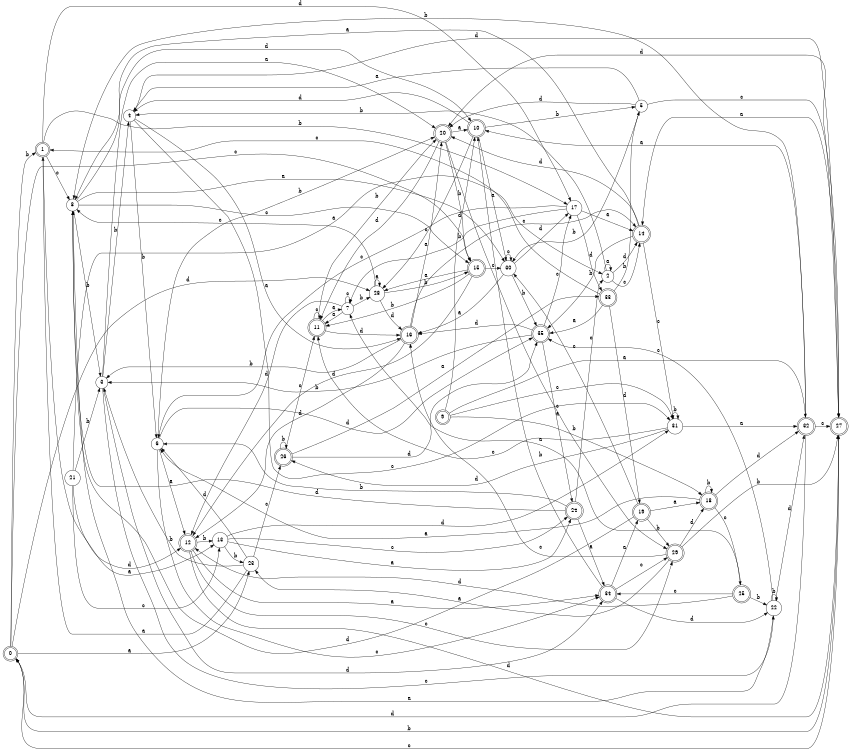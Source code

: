 digraph n29_2 {
__start0 [label="" shape="none"];

rankdir=LR;
size="8,5";

s0 [style="rounded,filled", color="black", fillcolor="white" shape="doublecircle", label="0"];
s1 [style="rounded,filled", color="black", fillcolor="white" shape="doublecircle", label="1"];
s2 [style="filled", color="black", fillcolor="white" shape="circle", label="2"];
s3 [style="filled", color="black", fillcolor="white" shape="circle", label="3"];
s4 [style="filled", color="black", fillcolor="white" shape="circle", label="4"];
s5 [style="filled", color="black", fillcolor="white" shape="circle", label="5"];
s6 [style="filled", color="black", fillcolor="white" shape="circle", label="6"];
s7 [style="filled", color="black", fillcolor="white" shape="circle", label="7"];
s8 [style="filled", color="black", fillcolor="white" shape="circle", label="8"];
s9 [style="rounded,filled", color="black", fillcolor="white" shape="doublecircle", label="9"];
s10 [style="rounded,filled", color="black", fillcolor="white" shape="doublecircle", label="10"];
s11 [style="rounded,filled", color="black", fillcolor="white" shape="doublecircle", label="11"];
s12 [style="rounded,filled", color="black", fillcolor="white" shape="doublecircle", label="12"];
s13 [style="filled", color="black", fillcolor="white" shape="circle", label="13"];
s14 [style="rounded,filled", color="black", fillcolor="white" shape="doublecircle", label="14"];
s15 [style="rounded,filled", color="black", fillcolor="white" shape="doublecircle", label="15"];
s16 [style="rounded,filled", color="black", fillcolor="white" shape="doublecircle", label="16"];
s17 [style="filled", color="black", fillcolor="white" shape="circle", label="17"];
s18 [style="rounded,filled", color="black", fillcolor="white" shape="doublecircle", label="18"];
s19 [style="rounded,filled", color="black", fillcolor="white" shape="doublecircle", label="19"];
s20 [style="rounded,filled", color="black", fillcolor="white" shape="doublecircle", label="20"];
s21 [style="filled", color="black", fillcolor="white" shape="circle", label="21"];
s22 [style="filled", color="black", fillcolor="white" shape="circle", label="22"];
s23 [style="filled", color="black", fillcolor="white" shape="circle", label="23"];
s24 [style="rounded,filled", color="black", fillcolor="white" shape="doublecircle", label="24"];
s25 [style="rounded,filled", color="black", fillcolor="white" shape="doublecircle", label="25"];
s26 [style="rounded,filled", color="black", fillcolor="white" shape="doublecircle", label="26"];
s27 [style="rounded,filled", color="black", fillcolor="white" shape="doublecircle", label="27"];
s28 [style="filled", color="black", fillcolor="white" shape="circle", label="28"];
s29 [style="rounded,filled", color="black", fillcolor="white" shape="doublecircle", label="29"];
s30 [style="filled", color="black", fillcolor="white" shape="circle", label="30"];
s31 [style="filled", color="black", fillcolor="white" shape="circle", label="31"];
s32 [style="rounded,filled", color="black", fillcolor="white" shape="doublecircle", label="32"];
s33 [style="rounded,filled", color="black", fillcolor="white" shape="doublecircle", label="33"];
s34 [style="rounded,filled", color="black", fillcolor="white" shape="doublecircle", label="34"];
s35 [style="rounded,filled", color="black", fillcolor="white" shape="doublecircle", label="35"];
s0 -> s23 [label="a"];
s0 -> s1 [label="b"];
s0 -> s15 [label="c"];
s0 -> s28 [label="d"];
s1 -> s13 [label="a"];
s1 -> s17 [label="b"];
s1 -> s8 [label="c"];
s1 -> s17 [label="d"];
s2 -> s2 [label="a"];
s2 -> s4 [label="b"];
s2 -> s14 [label="c"];
s2 -> s14 [label="d"];
s3 -> s20 [label="a"];
s3 -> s4 [label="b"];
s3 -> s22 [label="c"];
s3 -> s34 [label="d"];
s4 -> s16 [label="a"];
s4 -> s6 [label="b"];
s4 -> s31 [label="c"];
s4 -> s27 [label="d"];
s5 -> s4 [label="a"];
s5 -> s30 [label="b"];
s5 -> s27 [label="c"];
s5 -> s20 [label="d"];
s6 -> s12 [label="a"];
s6 -> s20 [label="b"];
s6 -> s34 [label="c"];
s6 -> s35 [label="d"];
s7 -> s11 [label="a"];
s7 -> s28 [label="b"];
s7 -> s7 [label="c"];
s7 -> s12 [label="d"];
s8 -> s30 [label="a"];
s8 -> s3 [label="b"];
s8 -> s15 [label="c"];
s8 -> s10 [label="d"];
s9 -> s32 [label="a"];
s9 -> s18 [label="b"];
s9 -> s31 [label="c"];
s9 -> s10 [label="d"];
s10 -> s30 [label="a"];
s10 -> s5 [label="b"];
s10 -> s28 [label="c"];
s10 -> s4 [label="d"];
s11 -> s7 [label="a"];
s11 -> s20 [label="b"];
s11 -> s11 [label="c"];
s11 -> s16 [label="d"];
s12 -> s34 [label="a"];
s12 -> s13 [label="b"];
s12 -> s29 [label="c"];
s12 -> s27 [label="d"];
s13 -> s24 [label="a"];
s13 -> s23 [label="b"];
s13 -> s24 [label="c"];
s13 -> s31 [label="d"];
s14 -> s8 [label="a"];
s14 -> s35 [label="b"];
s14 -> s31 [label="c"];
s14 -> s20 [label="d"];
s15 -> s28 [label="a"];
s15 -> s11 [label="b"];
s15 -> s30 [label="c"];
s15 -> s12 [label="d"];
s16 -> s20 [label="a"];
s16 -> s3 [label="b"];
s16 -> s14 [label="c"];
s16 -> s12 [label="d"];
s17 -> s14 [label="a"];
s17 -> s7 [label="b"];
s17 -> s6 [label="c"];
s17 -> s33 [label="d"];
s18 -> s6 [label="a"];
s18 -> s18 [label="b"];
s18 -> s25 [label="c"];
s18 -> s32 [label="d"];
s19 -> s18 [label="a"];
s19 -> s29 [label="b"];
s19 -> s30 [label="c"];
s19 -> s8 [label="d"];
s20 -> s10 [label="a"];
s20 -> s15 [label="b"];
s20 -> s29 [label="c"];
s20 -> s11 [label="d"];
s21 -> s2 [label="a"];
s21 -> s3 [label="b"];
s21 -> s13 [label="c"];
s21 -> s12 [label="d"];
s22 -> s8 [label="a"];
s22 -> s22 [label="b"];
s22 -> s35 [label="c"];
s22 -> s32 [label="d"];
s23 -> s1 [label="a"];
s23 -> s3 [label="b"];
s23 -> s26 [label="c"];
s23 -> s6 [label="d"];
s24 -> s34 [label="a"];
s24 -> s6 [label="b"];
s24 -> s2 [label="c"];
s24 -> s8 [label="d"];
s25 -> s7 [label="a"];
s25 -> s22 [label="b"];
s25 -> s34 [label="c"];
s25 -> s12 [label="d"];
s26 -> s33 [label="a"];
s26 -> s26 [label="b"];
s26 -> s11 [label="c"];
s26 -> s35 [label="d"];
s27 -> s14 [label="a"];
s27 -> s0 [label="b"];
s27 -> s0 [label="c"];
s27 -> s20 [label="d"];
s28 -> s28 [label="a"];
s28 -> s15 [label="b"];
s28 -> s8 [label="c"];
s28 -> s16 [label="d"];
s29 -> s23 [label="a"];
s29 -> s27 [label="b"];
s29 -> s16 [label="c"];
s29 -> s18 [label="d"];
s30 -> s16 [label="a"];
s30 -> s35 [label="b"];
s30 -> s30 [label="c"];
s30 -> s17 [label="d"];
s31 -> s32 [label="a"];
s31 -> s31 [label="b"];
s31 -> s11 [label="c"];
s31 -> s26 [label="d"];
s32 -> s10 [label="a"];
s32 -> s8 [label="b"];
s32 -> s27 [label="c"];
s32 -> s0 [label="d"];
s33 -> s35 [label="a"];
s33 -> s5 [label="b"];
s33 -> s1 [label="c"];
s33 -> s19 [label="d"];
s34 -> s19 [label="a"];
s34 -> s10 [label="b"];
s34 -> s29 [label="c"];
s34 -> s22 [label="d"];
s35 -> s24 [label="a"];
s35 -> s3 [label="b"];
s35 -> s17 [label="c"];
s35 -> s16 [label="d"];

}
